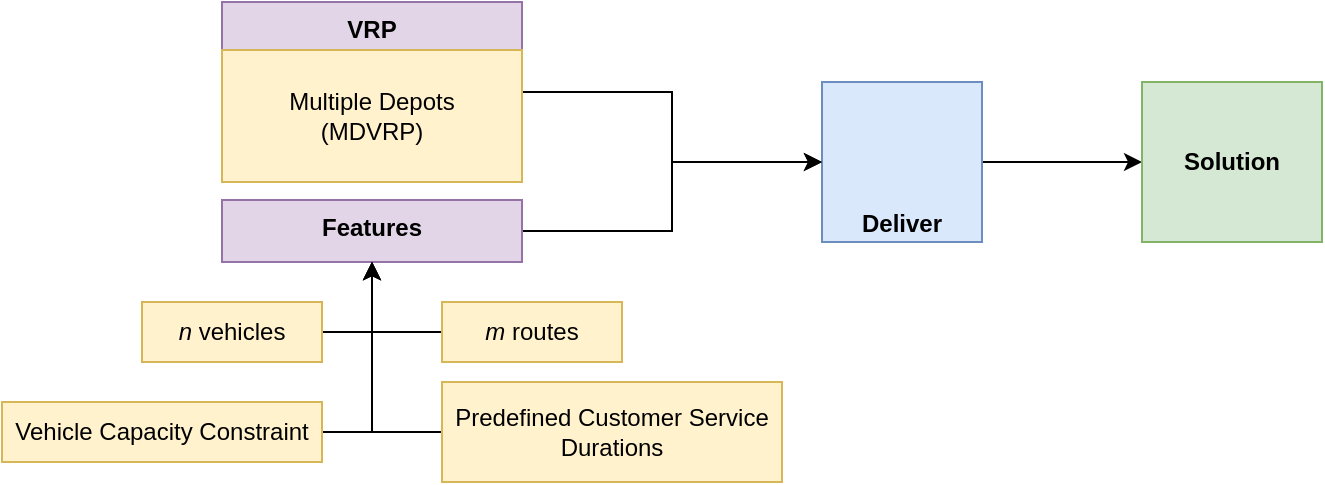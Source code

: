 <mxfile version="14.8.0" type="device"><diagram id="teEkS288O8Oib03Lplse" name="Page-1"><mxGraphModel dx="1038" dy="579" grid="1" gridSize="10" guides="1" tooltips="1" connect="1" arrows="1" fold="1" page="1" pageScale="1" pageWidth="827" pageHeight="1169" math="0" shadow="0"><root><mxCell id="0"/><mxCell id="1" parent="0"/><mxCell id="iwnaIJE4e2T5A7FFOGDr-18" style="edgeStyle=orthogonalEdgeStyle;rounded=0;orthogonalLoop=1;jettySize=auto;html=1;exitX=1;exitY=0.5;exitDx=0;exitDy=0;entryX=0;entryY=0.5;entryDx=0;entryDy=0;" edge="1" parent="1" source="iwnaIJE4e2T5A7FFOGDr-1" target="iwnaIJE4e2T5A7FFOGDr-17"><mxGeometry relative="1" as="geometry"/></mxCell><mxCell id="iwnaIJE4e2T5A7FFOGDr-1" value="&lt;b&gt;Deliver&lt;/b&gt;" style="rounded=0;whiteSpace=wrap;html=1;fillColor=#dae8fc;strokeColor=#6c8ebf;verticalAlign=bottom;" vertex="1" parent="1"><mxGeometry x="440" y="200" width="80" height="80" as="geometry"/></mxCell><mxCell id="iwnaIJE4e2T5A7FFOGDr-2" value="" style="shape=image;html=1;verticalAlign=top;verticalLabelPosition=bottom;labelBackgroundColor=#ffffff;imageAspect=0;aspect=fixed;image=https://cdn2.iconfinder.com/data/icons/travel-solid-world-is-beautiful/512/Navigator-128.png" vertex="1" parent="1"><mxGeometry x="455" y="209" width="51" height="51" as="geometry"/></mxCell><mxCell id="iwnaIJE4e2T5A7FFOGDr-5" style="edgeStyle=orthogonalEdgeStyle;rounded=0;orthogonalLoop=1;jettySize=auto;html=1;entryX=0;entryY=0.5;entryDx=0;entryDy=0;" edge="1" parent="1" source="iwnaIJE4e2T5A7FFOGDr-4" target="iwnaIJE4e2T5A7FFOGDr-1"><mxGeometry relative="1" as="geometry"/></mxCell><mxCell id="iwnaIJE4e2T5A7FFOGDr-4" value="&lt;b&gt;VRP&lt;/b&gt;" style="rounded=0;whiteSpace=wrap;html=1;verticalAlign=top;fillColor=#e1d5e7;strokeColor=#9673a6;" vertex="1" parent="1"><mxGeometry x="140" y="160" width="150" height="90" as="geometry"/></mxCell><mxCell id="iwnaIJE4e2T5A7FFOGDr-3" value="Multiple Depots&lt;br&gt;(MDVRP)" style="rounded=0;whiteSpace=wrap;html=1;verticalAlign=middle;fillColor=#fff2cc;strokeColor=#d6b656;" vertex="1" parent="1"><mxGeometry x="140" y="184" width="150" height="66" as="geometry"/></mxCell><mxCell id="iwnaIJE4e2T5A7FFOGDr-16" style="edgeStyle=orthogonalEdgeStyle;rounded=0;orthogonalLoop=1;jettySize=auto;html=1;exitX=1;exitY=0.5;exitDx=0;exitDy=0;" edge="1" parent="1" source="iwnaIJE4e2T5A7FFOGDr-6" target="iwnaIJE4e2T5A7FFOGDr-1"><mxGeometry relative="1" as="geometry"/></mxCell><mxCell id="iwnaIJE4e2T5A7FFOGDr-6" value="&lt;b&gt;Features&lt;/b&gt;" style="rounded=0;whiteSpace=wrap;html=1;verticalAlign=top;fillColor=#e1d5e7;strokeColor=#9673a6;" vertex="1" parent="1"><mxGeometry x="140" y="259" width="150" height="31" as="geometry"/></mxCell><mxCell id="iwnaIJE4e2T5A7FFOGDr-15" style="edgeStyle=orthogonalEdgeStyle;rounded=0;orthogonalLoop=1;jettySize=auto;html=1;exitX=1;exitY=0.5;exitDx=0;exitDy=0;entryX=0.5;entryY=1;entryDx=0;entryDy=0;" edge="1" parent="1" source="iwnaIJE4e2T5A7FFOGDr-7" target="iwnaIJE4e2T5A7FFOGDr-6"><mxGeometry relative="1" as="geometry"/></mxCell><mxCell id="iwnaIJE4e2T5A7FFOGDr-7" value="Vehicle Capacity Constraint" style="rounded=0;whiteSpace=wrap;html=1;verticalAlign=middle;fillColor=#fff2cc;strokeColor=#d6b656;" vertex="1" parent="1"><mxGeometry x="30" y="360" width="160" height="30" as="geometry"/></mxCell><mxCell id="iwnaIJE4e2T5A7FFOGDr-12" style="edgeStyle=orthogonalEdgeStyle;rounded=0;orthogonalLoop=1;jettySize=auto;html=1;exitX=0;exitY=0.5;exitDx=0;exitDy=0;entryX=0.5;entryY=1;entryDx=0;entryDy=0;" edge="1" parent="1" source="iwnaIJE4e2T5A7FFOGDr-8" target="iwnaIJE4e2T5A7FFOGDr-6"><mxGeometry relative="1" as="geometry"/></mxCell><mxCell id="iwnaIJE4e2T5A7FFOGDr-8" value="Predefined Customer Service Durations" style="rounded=0;whiteSpace=wrap;html=1;verticalAlign=middle;fillColor=#fff2cc;strokeColor=#d6b656;" vertex="1" parent="1"><mxGeometry x="250" y="350" width="170" height="50" as="geometry"/></mxCell><mxCell id="iwnaIJE4e2T5A7FFOGDr-14" style="edgeStyle=orthogonalEdgeStyle;rounded=0;orthogonalLoop=1;jettySize=auto;html=1;exitX=1;exitY=0.5;exitDx=0;exitDy=0;entryX=0.5;entryY=1;entryDx=0;entryDy=0;" edge="1" parent="1" source="iwnaIJE4e2T5A7FFOGDr-9" target="iwnaIJE4e2T5A7FFOGDr-6"><mxGeometry relative="1" as="geometry"/></mxCell><mxCell id="iwnaIJE4e2T5A7FFOGDr-9" value="&lt;i&gt;n&lt;/i&gt; vehicles" style="rounded=0;whiteSpace=wrap;html=1;verticalAlign=middle;fillColor=#fff2cc;strokeColor=#d6b656;" vertex="1" parent="1"><mxGeometry x="100" y="310" width="90" height="30" as="geometry"/></mxCell><mxCell id="iwnaIJE4e2T5A7FFOGDr-13" style="edgeStyle=orthogonalEdgeStyle;rounded=0;orthogonalLoop=1;jettySize=auto;html=1;exitX=0;exitY=0.5;exitDx=0;exitDy=0;" edge="1" parent="1" source="iwnaIJE4e2T5A7FFOGDr-10" target="iwnaIJE4e2T5A7FFOGDr-6"><mxGeometry relative="1" as="geometry"/></mxCell><mxCell id="iwnaIJE4e2T5A7FFOGDr-10" value="&lt;i&gt;m&lt;/i&gt; routes" style="rounded=0;whiteSpace=wrap;html=1;verticalAlign=middle;fillColor=#fff2cc;strokeColor=#d6b656;" vertex="1" parent="1"><mxGeometry x="250" y="310" width="90" height="30" as="geometry"/></mxCell><mxCell id="iwnaIJE4e2T5A7FFOGDr-17" value="&lt;b&gt;&amp;nbsp;Solution&amp;nbsp;&lt;/b&gt;" style="rounded=0;whiteSpace=wrap;html=1;fillColor=#d5e8d4;strokeColor=#82b366;verticalAlign=middle;" vertex="1" parent="1"><mxGeometry x="600" y="200" width="90" height="80" as="geometry"/></mxCell></root></mxGraphModel></diagram></mxfile>